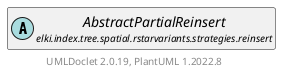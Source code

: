 @startuml
    remove .*\.(Instance|Par|Parameterizer|Factory)$
    set namespaceSeparator none
    hide empty fields
    hide empty methods

    abstract class "<size:14>AbstractPartialReinsert.Par\n<size:10>elki.index.tree.spatial.rstarvariants.strategies.reinsert" as elki.index.tree.spatial.rstarvariants.strategies.reinsert.AbstractPartialReinsert.Par [[AbstractPartialReinsert.Par.html]] {
        {static} +REINSERT_AMOUNT_ID: OptionID
        {static} +REINSERT_DISTANCE_ID: OptionID
        ~reinsertAmount: double
        ~distance: SpatialPrimitiveDistance<?>
        +configure(Parameterization): void
    }

    interface "<size:14>Parameterizer\n<size:10>elki.utilities.optionhandling" as elki.utilities.optionhandling.Parameterizer [[../../../../../../utilities/optionhandling/Parameterizer.html]] {
        {abstract} +make(): Object
    }
    abstract class "<size:14>AbstractPartialReinsert\n<size:10>elki.index.tree.spatial.rstarvariants.strategies.reinsert" as elki.index.tree.spatial.rstarvariants.strategies.reinsert.AbstractPartialReinsert [[AbstractPartialReinsert.html]]

    elki.utilities.optionhandling.Parameterizer <|.. elki.index.tree.spatial.rstarvariants.strategies.reinsert.AbstractPartialReinsert.Par
    elki.index.tree.spatial.rstarvariants.strategies.reinsert.AbstractPartialReinsert +-- elki.index.tree.spatial.rstarvariants.strategies.reinsert.AbstractPartialReinsert.Par

    center footer UMLDoclet 2.0.19, PlantUML 1.2022.8
@enduml
